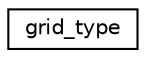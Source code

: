 digraph "Graphical Class Hierarchy"
{
 // INTERACTIVE_SVG=YES
 // LATEX_PDF_SIZE
  edge [fontname="Helvetica",fontsize="10",labelfontname="Helvetica",labelfontsize="10"];
  node [fontname="Helvetica",fontsize="10",shape=record];
  rankdir="LR";
  Node0 [label="grid_type",height=0.2,width=0.4,color="black", fillcolor="white", style="filled",URL="$structxgrid__mod_1_1grid__type.html",tooltip="Private type to hold all data needed from given grid for an exchange grid."];
}
